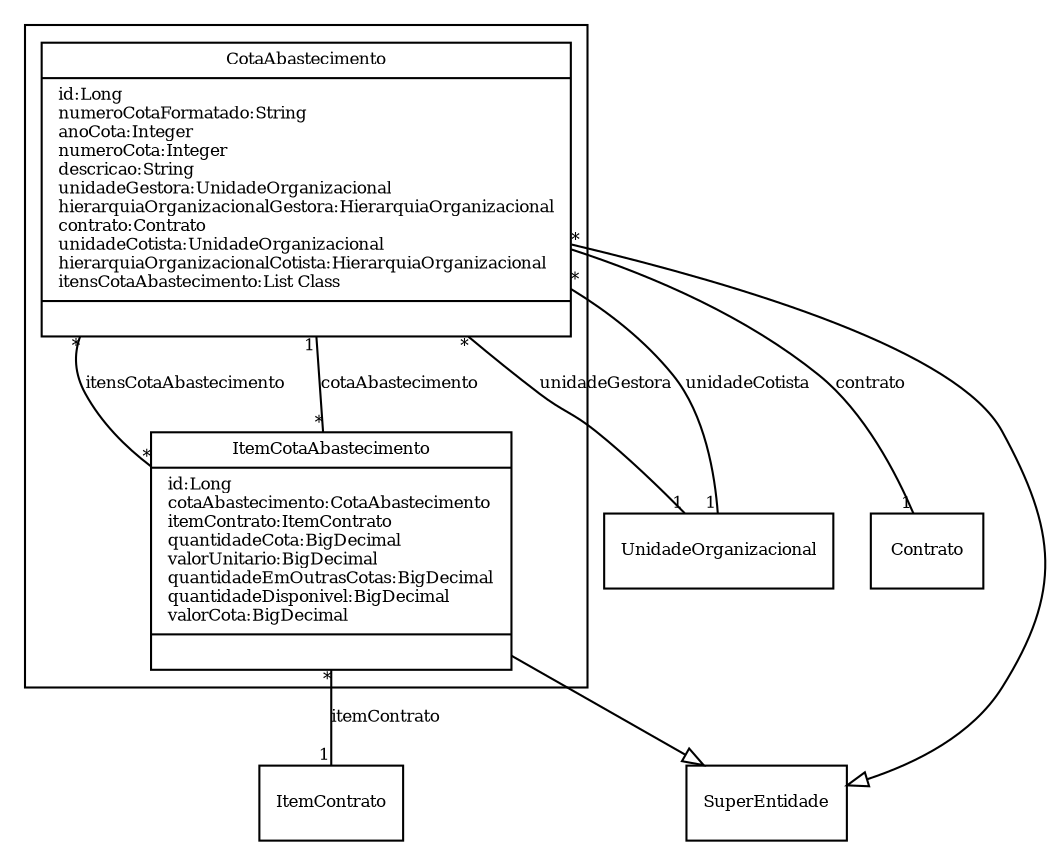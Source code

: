 digraph G{
fontname = "Times-Roman"
fontsize = 8

node [
        fontname = "Times-Roman"
        fontsize = 8
        shape = "record"
]

edge [
        fontname = "Times-Roman"
        fontsize = 8
]

subgraph clusterCOTAS_PARA_ABASTECIMENTO
{
CotaAbastecimento [label = "{CotaAbastecimento|id:Long\lnumeroCotaFormatado:String\lanoCota:Integer\lnumeroCota:Integer\ldescricao:String\lunidadeGestora:UnidadeOrganizacional\lhierarquiaOrganizacionalGestora:HierarquiaOrganizacional\lcontrato:Contrato\lunidadeCotista:UnidadeOrganizacional\lhierarquiaOrganizacionalCotista:HierarquiaOrganizacional\litensCotaAbastecimento:List Class\l|\l}"]
ItemCotaAbastecimento [label = "{ItemCotaAbastecimento|id:Long\lcotaAbastecimento:CotaAbastecimento\litemContrato:ItemContrato\lquantidadeCota:BigDecimal\lvalorUnitario:BigDecimal\lquantidadeEmOutrasCotas:BigDecimal\lquantidadeDisponivel:BigDecimal\lvalorCota:BigDecimal\l|\l}"]
}
edge [arrowhead = "none" headlabel = "1" taillabel = "*"] CotaAbastecimento -> UnidadeOrganizacional [label = "unidadeGestora"]
edge [arrowhead = "none" headlabel = "1" taillabel = "*"] CotaAbastecimento -> Contrato [label = "contrato"]
edge [arrowhead = "none" headlabel = "1" taillabel = "*"] CotaAbastecimento -> UnidadeOrganizacional [label = "unidadeCotista"]
edge [arrowhead = "none" headlabel = "*" taillabel = "*"] CotaAbastecimento -> ItemCotaAbastecimento [label = "itensCotaAbastecimento"]
edge [ arrowhead = "empty" headlabel = "" taillabel = ""] CotaAbastecimento -> SuperEntidade
edge [arrowhead = "none" headlabel = "1" taillabel = "*"] ItemCotaAbastecimento -> CotaAbastecimento [label = "cotaAbastecimento"]
edge [arrowhead = "none" headlabel = "1" taillabel = "*"] ItemCotaAbastecimento -> ItemContrato [label = "itemContrato"]
edge [ arrowhead = "empty" headlabel = "" taillabel = ""] ItemCotaAbastecimento -> SuperEntidade
}
